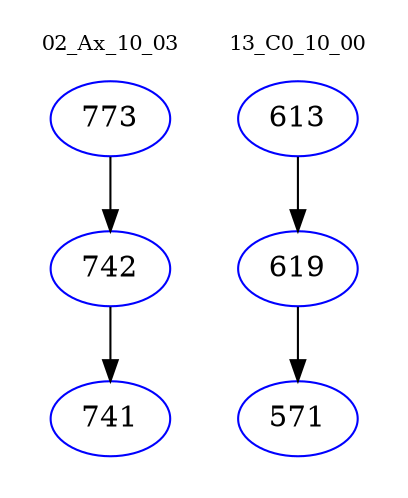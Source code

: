 digraph{
subgraph cluster_0 {
color = white
label = "02_Ax_10_03";
fontsize=10;
T0_773 [label="773", color="blue"]
T0_773 -> T0_742 [color="black"]
T0_742 [label="742", color="blue"]
T0_742 -> T0_741 [color="black"]
T0_741 [label="741", color="blue"]
}
subgraph cluster_1 {
color = white
label = "13_C0_10_00";
fontsize=10;
T1_613 [label="613", color="blue"]
T1_613 -> T1_619 [color="black"]
T1_619 [label="619", color="blue"]
T1_619 -> T1_571 [color="black"]
T1_571 [label="571", color="blue"]
}
}
